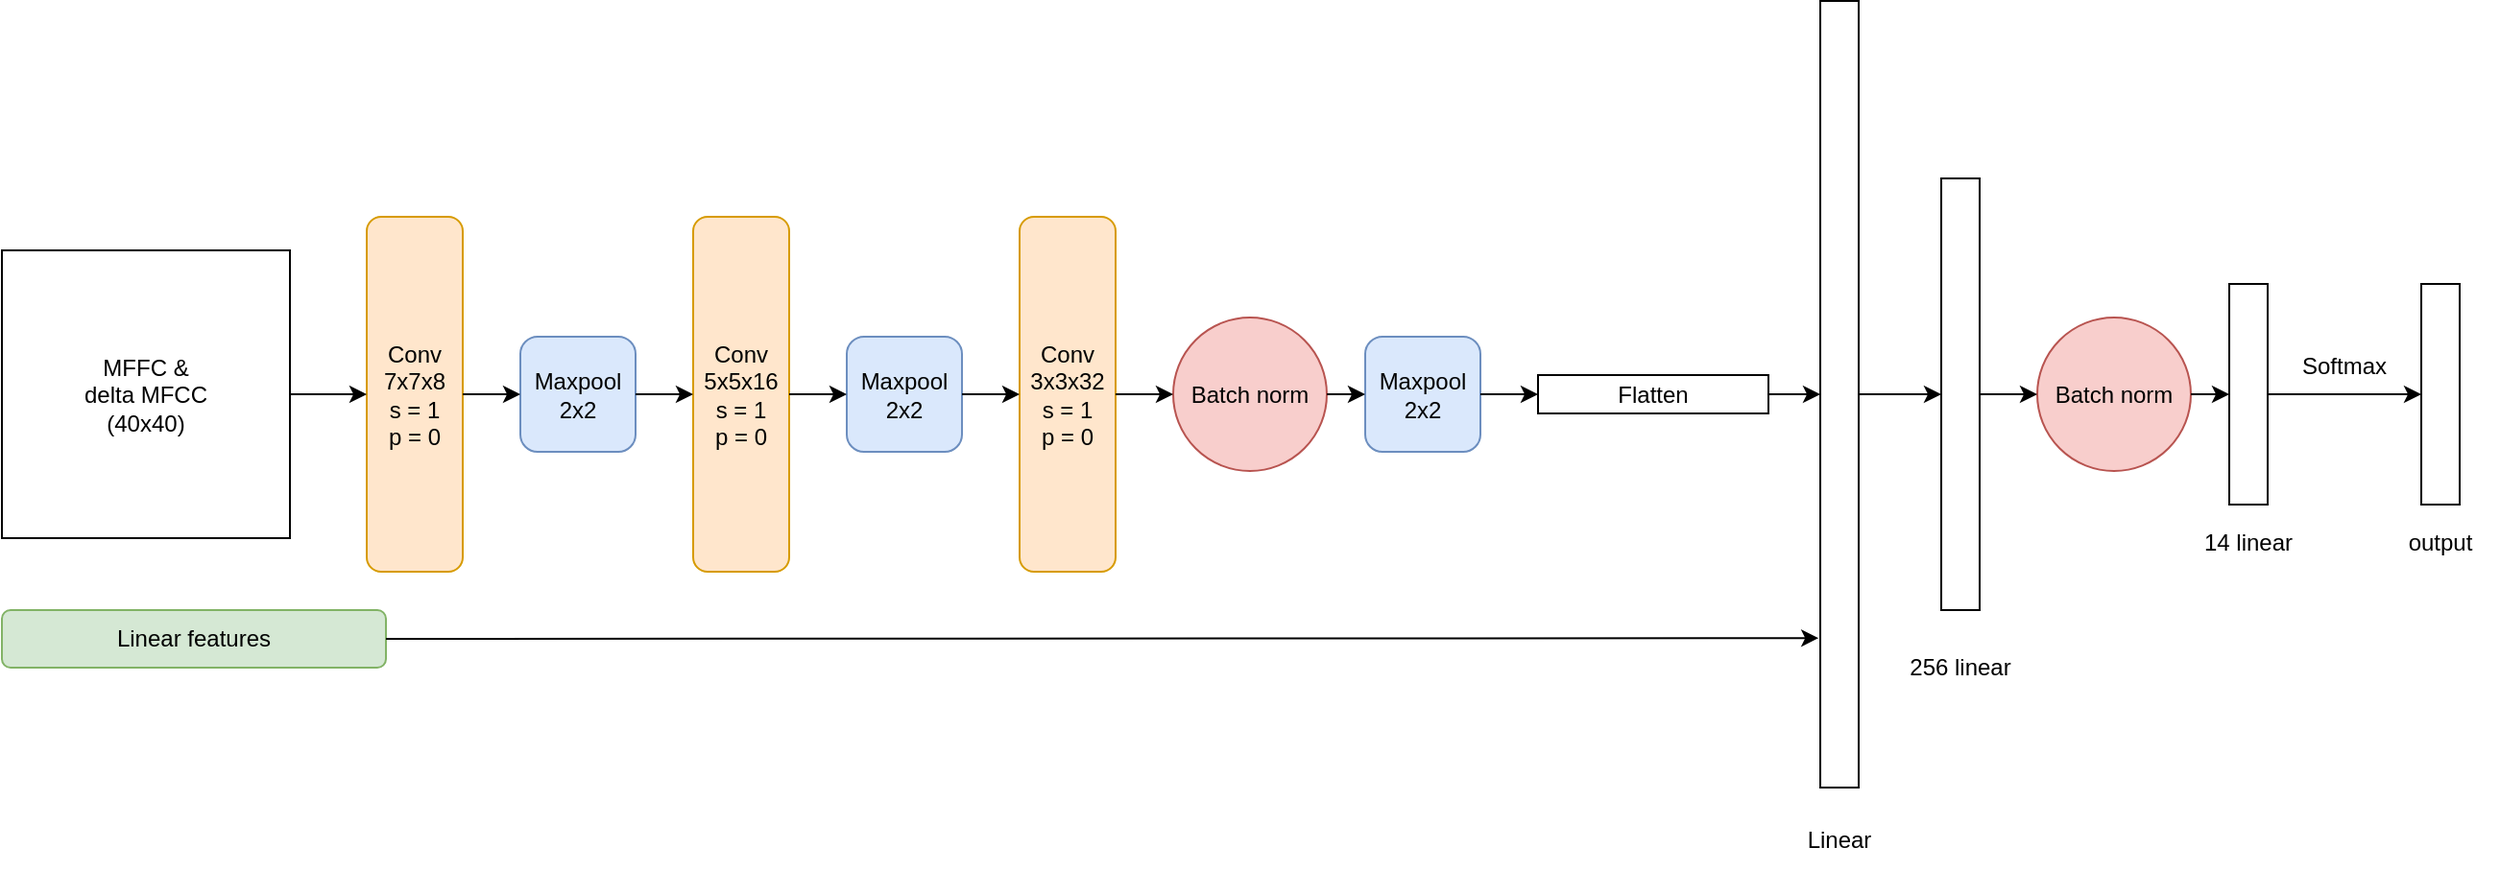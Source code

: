 <mxfile version="22.1.21" type="device">
  <diagram name="Page-1" id="H2nkmMe4zeBrp3ngLw4y">
    <mxGraphModel dx="2257" dy="1947" grid="1" gridSize="10" guides="1" tooltips="1" connect="1" arrows="1" fold="1" page="1" pageScale="1" pageWidth="827" pageHeight="1169" math="0" shadow="0">
      <root>
        <mxCell id="0" />
        <mxCell id="1" parent="0" />
        <mxCell id="Tw-02jlCkX2oVBux-7ap-1" value="Conv&lt;br&gt;7x7x8&lt;br&gt;s = 1&lt;br&gt;p = 0&lt;br&gt;" style="rounded=1;whiteSpace=wrap;html=1;fillColor=#ffe6cc;strokeColor=#d79b00;" vertex="1" parent="1">
          <mxGeometry x="40" y="110" width="50" height="185" as="geometry" />
        </mxCell>
        <mxCell id="Tw-02jlCkX2oVBux-7ap-4" value="Maxpool 2x2" style="rounded=1;whiteSpace=wrap;html=1;fillColor=#dae8fc;strokeColor=#6c8ebf;" vertex="1" parent="1">
          <mxGeometry x="120" y="172.5" width="60" height="60" as="geometry" />
        </mxCell>
        <mxCell id="Tw-02jlCkX2oVBux-7ap-7" value="Conv&lt;br&gt;3x3x32&lt;br&gt;s = 1&lt;br&gt;p = 0" style="rounded=1;whiteSpace=wrap;html=1;fillColor=#ffe6cc;strokeColor=#d79b00;" vertex="1" parent="1">
          <mxGeometry x="380" y="110" width="50" height="185" as="geometry" />
        </mxCell>
        <mxCell id="Tw-02jlCkX2oVBux-7ap-8" value="Maxpool 2x2" style="rounded=1;whiteSpace=wrap;html=1;fillColor=#dae8fc;strokeColor=#6c8ebf;" vertex="1" parent="1">
          <mxGeometry x="560" y="172.5" width="60" height="60" as="geometry" />
        </mxCell>
        <mxCell id="Tw-02jlCkX2oVBux-7ap-9" value="Conv&lt;br&gt;5x5x16&lt;br&gt;s = 1&lt;br&gt;p = 0" style="rounded=1;whiteSpace=wrap;html=1;fillColor=#ffe6cc;strokeColor=#d79b00;" vertex="1" parent="1">
          <mxGeometry x="210" y="110" width="50" height="185" as="geometry" />
        </mxCell>
        <mxCell id="Tw-02jlCkX2oVBux-7ap-10" value="Maxpool 2x2" style="rounded=1;whiteSpace=wrap;html=1;fillColor=#dae8fc;strokeColor=#6c8ebf;" vertex="1" parent="1">
          <mxGeometry x="290" y="172.5" width="60" height="60" as="geometry" />
        </mxCell>
        <mxCell id="Tw-02jlCkX2oVBux-7ap-11" value="Batch norm" style="ellipse;whiteSpace=wrap;html=1;aspect=fixed;fillColor=#f8cecc;strokeColor=#b85450;" vertex="1" parent="1">
          <mxGeometry x="460" y="162.5" width="80" height="80" as="geometry" />
        </mxCell>
        <mxCell id="Tw-02jlCkX2oVBux-7ap-12" value="Linear features" style="rounded=1;whiteSpace=wrap;html=1;fillColor=#d5e8d4;strokeColor=#82b366;" vertex="1" parent="1">
          <mxGeometry x="-150" y="315" width="200" height="30" as="geometry" />
        </mxCell>
        <mxCell id="Tw-02jlCkX2oVBux-7ap-13" value="Flatten" style="rounded=0;whiteSpace=wrap;html=1;" vertex="1" parent="1">
          <mxGeometry x="650" y="192.5" width="120" height="20" as="geometry" />
        </mxCell>
        <mxCell id="Tw-02jlCkX2oVBux-7ap-15" value="" style="rounded=0;whiteSpace=wrap;html=1;" vertex="1" parent="1">
          <mxGeometry x="797" y="-2.5" width="20" height="410" as="geometry" />
        </mxCell>
        <mxCell id="Tw-02jlCkX2oVBux-7ap-17" value="" style="rounded=0;whiteSpace=wrap;html=1;" vertex="1" parent="1">
          <mxGeometry x="860" y="90" width="20" height="225" as="geometry" />
        </mxCell>
        <mxCell id="Tw-02jlCkX2oVBux-7ap-18" value="256 linear" style="text;html=1;strokeColor=none;fillColor=none;align=center;verticalAlign=middle;whiteSpace=wrap;rounded=0;" vertex="1" parent="1">
          <mxGeometry x="840" y="330" width="60" height="30" as="geometry" />
        </mxCell>
        <mxCell id="Tw-02jlCkX2oVBux-7ap-19" value="Linear" style="text;html=1;strokeColor=none;fillColor=none;align=center;verticalAlign=middle;whiteSpace=wrap;rounded=0;" vertex="1" parent="1">
          <mxGeometry x="777" y="420" width="60" height="30" as="geometry" />
        </mxCell>
        <mxCell id="Tw-02jlCkX2oVBux-7ap-21" value="MFFC &amp;amp;&lt;br&gt;delta MFCC&lt;br&gt;(40x40)" style="whiteSpace=wrap;html=1;aspect=fixed;" vertex="1" parent="1">
          <mxGeometry x="-150" y="127.5" width="150" height="150" as="geometry" />
        </mxCell>
        <mxCell id="Tw-02jlCkX2oVBux-7ap-22" value="Batch norm" style="ellipse;whiteSpace=wrap;html=1;aspect=fixed;fillColor=#f8cecc;strokeColor=#b85450;" vertex="1" parent="1">
          <mxGeometry x="910" y="162.5" width="80" height="80" as="geometry" />
        </mxCell>
        <mxCell id="Tw-02jlCkX2oVBux-7ap-38" value="" style="rounded=0;whiteSpace=wrap;html=1;" vertex="1" parent="1">
          <mxGeometry x="1010" y="145" width="20" height="115" as="geometry" />
        </mxCell>
        <mxCell id="Tw-02jlCkX2oVBux-7ap-39" value="14 linear" style="text;html=1;strokeColor=none;fillColor=none;align=center;verticalAlign=middle;whiteSpace=wrap;rounded=0;" vertex="1" parent="1">
          <mxGeometry x="990" y="265" width="60" height="30" as="geometry" />
        </mxCell>
        <mxCell id="Tw-02jlCkX2oVBux-7ap-41" value="" style="rounded=0;whiteSpace=wrap;html=1;" vertex="1" parent="1">
          <mxGeometry x="1110" y="145" width="20" height="115" as="geometry" />
        </mxCell>
        <mxCell id="Tw-02jlCkX2oVBux-7ap-42" value="output" style="text;html=1;strokeColor=none;fillColor=none;align=center;verticalAlign=middle;whiteSpace=wrap;rounded=0;" vertex="1" parent="1">
          <mxGeometry x="1090" y="265" width="60" height="30" as="geometry" />
        </mxCell>
        <mxCell id="Tw-02jlCkX2oVBux-7ap-43" value="" style="endArrow=classic;html=1;rounded=0;exitX=1;exitY=0.5;exitDx=0;exitDy=0;entryX=0;entryY=0.5;entryDx=0;entryDy=0;" edge="1" parent="1" source="Tw-02jlCkX2oVBux-7ap-21" target="Tw-02jlCkX2oVBux-7ap-1">
          <mxGeometry width="50" height="50" relative="1" as="geometry">
            <mxPoint x="50" y="180" as="sourcePoint" />
            <mxPoint x="100" y="130" as="targetPoint" />
          </mxGeometry>
        </mxCell>
        <mxCell id="Tw-02jlCkX2oVBux-7ap-44" value="" style="endArrow=classic;html=1;rounded=0;exitX=1;exitY=0.5;exitDx=0;exitDy=0;entryX=0;entryY=0.5;entryDx=0;entryDy=0;" edge="1" parent="1" source="Tw-02jlCkX2oVBux-7ap-1" target="Tw-02jlCkX2oVBux-7ap-4">
          <mxGeometry width="50" height="50" relative="1" as="geometry">
            <mxPoint x="90" y="410" as="sourcePoint" />
            <mxPoint x="140" y="360" as="targetPoint" />
          </mxGeometry>
        </mxCell>
        <mxCell id="Tw-02jlCkX2oVBux-7ap-45" value="" style="endArrow=classic;html=1;rounded=0;exitX=1;exitY=0.5;exitDx=0;exitDy=0;entryX=0;entryY=0.5;entryDx=0;entryDy=0;" edge="1" parent="1" source="Tw-02jlCkX2oVBux-7ap-4" target="Tw-02jlCkX2oVBux-7ap-9">
          <mxGeometry width="50" height="50" relative="1" as="geometry">
            <mxPoint x="50" y="180" as="sourcePoint" />
            <mxPoint x="100" y="130" as="targetPoint" />
          </mxGeometry>
        </mxCell>
        <mxCell id="Tw-02jlCkX2oVBux-7ap-46" value="" style="endArrow=classic;html=1;rounded=0;exitX=1;exitY=0.5;exitDx=0;exitDy=0;entryX=0;entryY=0.5;entryDx=0;entryDy=0;" edge="1" parent="1" source="Tw-02jlCkX2oVBux-7ap-9" target="Tw-02jlCkX2oVBux-7ap-10">
          <mxGeometry width="50" height="50" relative="1" as="geometry">
            <mxPoint x="230" y="490" as="sourcePoint" />
            <mxPoint x="280" y="440" as="targetPoint" />
          </mxGeometry>
        </mxCell>
        <mxCell id="Tw-02jlCkX2oVBux-7ap-47" value="" style="endArrow=classic;html=1;rounded=0;exitX=1;exitY=0.5;exitDx=0;exitDy=0;entryX=0;entryY=0.5;entryDx=0;entryDy=0;" edge="1" parent="1" source="Tw-02jlCkX2oVBux-7ap-10" target="Tw-02jlCkX2oVBux-7ap-7">
          <mxGeometry width="50" height="50" relative="1" as="geometry">
            <mxPoint x="340" y="470" as="sourcePoint" />
            <mxPoint x="390" y="420" as="targetPoint" />
          </mxGeometry>
        </mxCell>
        <mxCell id="Tw-02jlCkX2oVBux-7ap-48" value="" style="endArrow=classic;html=1;rounded=0;exitX=1;exitY=0.5;exitDx=0;exitDy=0;entryX=0;entryY=0.5;entryDx=0;entryDy=0;" edge="1" parent="1" source="Tw-02jlCkX2oVBux-7ap-7" target="Tw-02jlCkX2oVBux-7ap-11">
          <mxGeometry width="50" height="50" relative="1" as="geometry">
            <mxPoint x="370" y="510" as="sourcePoint" />
            <mxPoint x="420" y="460" as="targetPoint" />
          </mxGeometry>
        </mxCell>
        <mxCell id="Tw-02jlCkX2oVBux-7ap-49" value="" style="endArrow=classic;html=1;rounded=0;exitX=1;exitY=0.5;exitDx=0;exitDy=0;entryX=0;entryY=0.5;entryDx=0;entryDy=0;" edge="1" parent="1" source="Tw-02jlCkX2oVBux-7ap-11" target="Tw-02jlCkX2oVBux-7ap-8">
          <mxGeometry width="50" height="50" relative="1" as="geometry">
            <mxPoint x="290" y="530" as="sourcePoint" />
            <mxPoint x="340" y="480" as="targetPoint" />
          </mxGeometry>
        </mxCell>
        <mxCell id="Tw-02jlCkX2oVBux-7ap-50" value="" style="endArrow=classic;html=1;rounded=0;exitX=1;exitY=0.5;exitDx=0;exitDy=0;entryX=0;entryY=0.5;entryDx=0;entryDy=0;" edge="1" parent="1" source="Tw-02jlCkX2oVBux-7ap-8" target="Tw-02jlCkX2oVBux-7ap-13">
          <mxGeometry width="50" height="50" relative="1" as="geometry">
            <mxPoint x="620" y="580" as="sourcePoint" />
            <mxPoint x="670" y="530" as="targetPoint" />
          </mxGeometry>
        </mxCell>
        <mxCell id="Tw-02jlCkX2oVBux-7ap-52" value="" style="endArrow=classic;html=1;rounded=0;exitX=1;exitY=0.5;exitDx=0;exitDy=0;entryX=0;entryY=0.5;entryDx=0;entryDy=0;" edge="1" parent="1" source="Tw-02jlCkX2oVBux-7ap-13" target="Tw-02jlCkX2oVBux-7ap-15">
          <mxGeometry width="50" height="50" relative="1" as="geometry">
            <mxPoint x="680" y="510" as="sourcePoint" />
            <mxPoint x="730" y="460" as="targetPoint" />
          </mxGeometry>
        </mxCell>
        <mxCell id="Tw-02jlCkX2oVBux-7ap-53" value="" style="endArrow=classic;html=1;rounded=0;exitX=1;exitY=0.5;exitDx=0;exitDy=0;entryX=-0.045;entryY=0.81;entryDx=0;entryDy=0;entryPerimeter=0;" edge="1" parent="1" source="Tw-02jlCkX2oVBux-7ap-12" target="Tw-02jlCkX2oVBux-7ap-15">
          <mxGeometry width="50" height="50" relative="1" as="geometry">
            <mxPoint x="260" y="360" as="sourcePoint" />
            <mxPoint x="310" y="310" as="targetPoint" />
          </mxGeometry>
        </mxCell>
        <mxCell id="Tw-02jlCkX2oVBux-7ap-54" value="" style="endArrow=classic;html=1;rounded=0;exitX=1;exitY=0.5;exitDx=0;exitDy=0;entryX=0;entryY=0.5;entryDx=0;entryDy=0;" edge="1" parent="1" source="Tw-02jlCkX2oVBux-7ap-15" target="Tw-02jlCkX2oVBux-7ap-17">
          <mxGeometry width="50" height="50" relative="1" as="geometry">
            <mxPoint x="1010" y="420" as="sourcePoint" />
            <mxPoint x="1060" y="370" as="targetPoint" />
          </mxGeometry>
        </mxCell>
        <mxCell id="Tw-02jlCkX2oVBux-7ap-55" value="" style="endArrow=classic;html=1;rounded=0;exitX=1;exitY=0.5;exitDx=0;exitDy=0;entryX=0;entryY=0.5;entryDx=0;entryDy=0;" edge="1" parent="1" source="Tw-02jlCkX2oVBux-7ap-17" target="Tw-02jlCkX2oVBux-7ap-22">
          <mxGeometry width="50" height="50" relative="1" as="geometry">
            <mxPoint x="950" y="440" as="sourcePoint" />
            <mxPoint x="1000" y="390" as="targetPoint" />
          </mxGeometry>
        </mxCell>
        <mxCell id="Tw-02jlCkX2oVBux-7ap-56" value="" style="endArrow=classic;html=1;rounded=0;exitX=1;exitY=0.5;exitDx=0;exitDy=0;entryX=0;entryY=0.5;entryDx=0;entryDy=0;" edge="1" parent="1" source="Tw-02jlCkX2oVBux-7ap-22" target="Tw-02jlCkX2oVBux-7ap-38">
          <mxGeometry width="50" height="50" relative="1" as="geometry">
            <mxPoint x="1000" y="450" as="sourcePoint" />
            <mxPoint x="1050" y="400" as="targetPoint" />
          </mxGeometry>
        </mxCell>
        <mxCell id="Tw-02jlCkX2oVBux-7ap-57" value="" style="endArrow=classic;html=1;rounded=0;exitX=1;exitY=0.5;exitDx=0;exitDy=0;entryX=0;entryY=0.5;entryDx=0;entryDy=0;" edge="1" parent="1" source="Tw-02jlCkX2oVBux-7ap-38" target="Tw-02jlCkX2oVBux-7ap-41">
          <mxGeometry width="50" height="50" relative="1" as="geometry">
            <mxPoint x="1110" y="420" as="sourcePoint" />
            <mxPoint x="1160" y="370" as="targetPoint" />
          </mxGeometry>
        </mxCell>
        <mxCell id="Tw-02jlCkX2oVBux-7ap-58" value="Softmax" style="text;html=1;strokeColor=none;fillColor=none;align=center;verticalAlign=middle;whiteSpace=wrap;rounded=0;" vertex="1" parent="1">
          <mxGeometry x="1040" y="172.5" width="60" height="30" as="geometry" />
        </mxCell>
      </root>
    </mxGraphModel>
  </diagram>
</mxfile>
